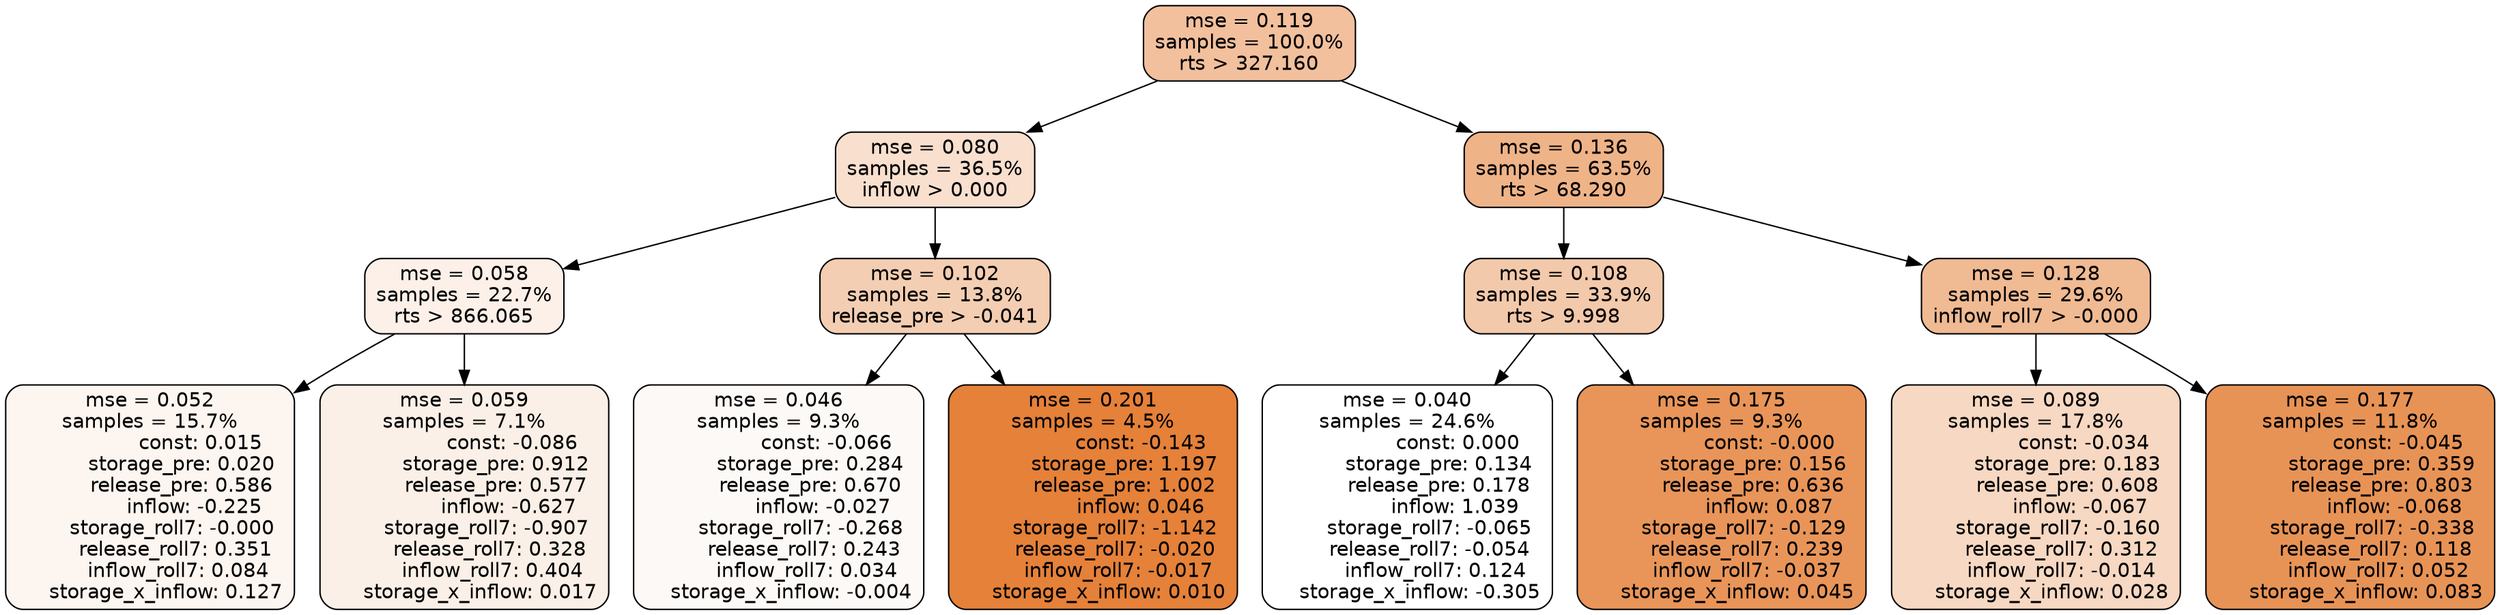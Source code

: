 digraph tree {
node [shape=rectangle, style="filled, rounded", color="black", fontname=helvetica] ;
edge [fontname=helvetica] ;
	"0" [label="mse = 0.119
samples = 100.0%
rts > 327.160", fillcolor="#f2c09d"]
	"8" [label="mse = 0.080
samples = 36.5%
inflow > 0.000", fillcolor="#f8dfce"]
	"1" [label="mse = 0.136
samples = 63.5%
rts > 68.290", fillcolor="#efb388"]
	"9" [label="mse = 0.058
samples = 22.7%
rts > 866.065", fillcolor="#fcf0e8"]
	"12" [label="mse = 0.102
samples = 13.8%
release_pre > -0.041", fillcolor="#f4ceb2"]
	"2" [label="mse = 0.108
samples = 33.9%
rts > 9.998", fillcolor="#f3c9ab"]
	"5" [label="mse = 0.128
samples = 29.6%
inflow_roll7 > -0.000", fillcolor="#f0ba93"]
	"10" [label="mse = 0.052
samples = 15.7%
                const: 0.015
          storage_pre: 0.020
          release_pre: 0.586
              inflow: -0.225
       storage_roll7: -0.000
        release_roll7: 0.351
         inflow_roll7: 0.084
     storage_x_inflow: 0.127", fillcolor="#fdf5f0"]
	"11" [label="mse = 0.059
samples = 7.1%
               const: -0.086
          storage_pre: 0.912
          release_pre: 0.577
              inflow: -0.627
       storage_roll7: -0.907
        release_roll7: 0.328
         inflow_roll7: 0.404
     storage_x_inflow: 0.017", fillcolor="#fbf0e7"]
	"13" [label="mse = 0.046
samples = 9.3%
               const: -0.066
          storage_pre: 0.284
          release_pre: 0.670
              inflow: -0.027
       storage_roll7: -0.268
        release_roll7: 0.243
         inflow_roll7: 0.034
    storage_x_inflow: -0.004", fillcolor="#fdf9f6"]
	"14" [label="mse = 0.201
samples = 4.5%
               const: -0.143
          storage_pre: 1.197
          release_pre: 1.002
               inflow: 0.046
       storage_roll7: -1.142
       release_roll7: -0.020
        inflow_roll7: -0.017
     storage_x_inflow: 0.010", fillcolor="#e58139"]
	"3" [label="mse = 0.040
samples = 24.6%
                const: 0.000
          storage_pre: 0.134
          release_pre: 0.178
               inflow: 1.039
       storage_roll7: -0.065
       release_roll7: -0.054
         inflow_roll7: 0.124
    storage_x_inflow: -0.305", fillcolor="#ffffff"]
	"4" [label="mse = 0.175
samples = 9.3%
               const: -0.000
          storage_pre: 0.156
          release_pre: 0.636
               inflow: 0.087
       storage_roll7: -0.129
        release_roll7: 0.239
        inflow_roll7: -0.037
     storage_x_inflow: 0.045", fillcolor="#e99559"]
	"6" [label="mse = 0.089
samples = 17.8%
               const: -0.034
          storage_pre: 0.183
          release_pre: 0.608
              inflow: -0.067
       storage_roll7: -0.160
        release_roll7: 0.312
        inflow_roll7: -0.014
     storage_x_inflow: 0.028", fillcolor="#f7d8c2"]
	"7" [label="mse = 0.177
samples = 11.8%
               const: -0.045
          storage_pre: 0.359
          release_pre: 0.803
              inflow: -0.068
       storage_roll7: -0.338
        release_roll7: 0.118
         inflow_roll7: 0.052
     storage_x_inflow: 0.083", fillcolor="#e89356"]

	"0" -> "1"
	"0" -> "8"
	"8" -> "9"
	"8" -> "12"
	"1" -> "2"
	"1" -> "5"
	"9" -> "10"
	"9" -> "11"
	"12" -> "13"
	"12" -> "14"
	"2" -> "3"
	"2" -> "4"
	"5" -> "6"
	"5" -> "7"
}